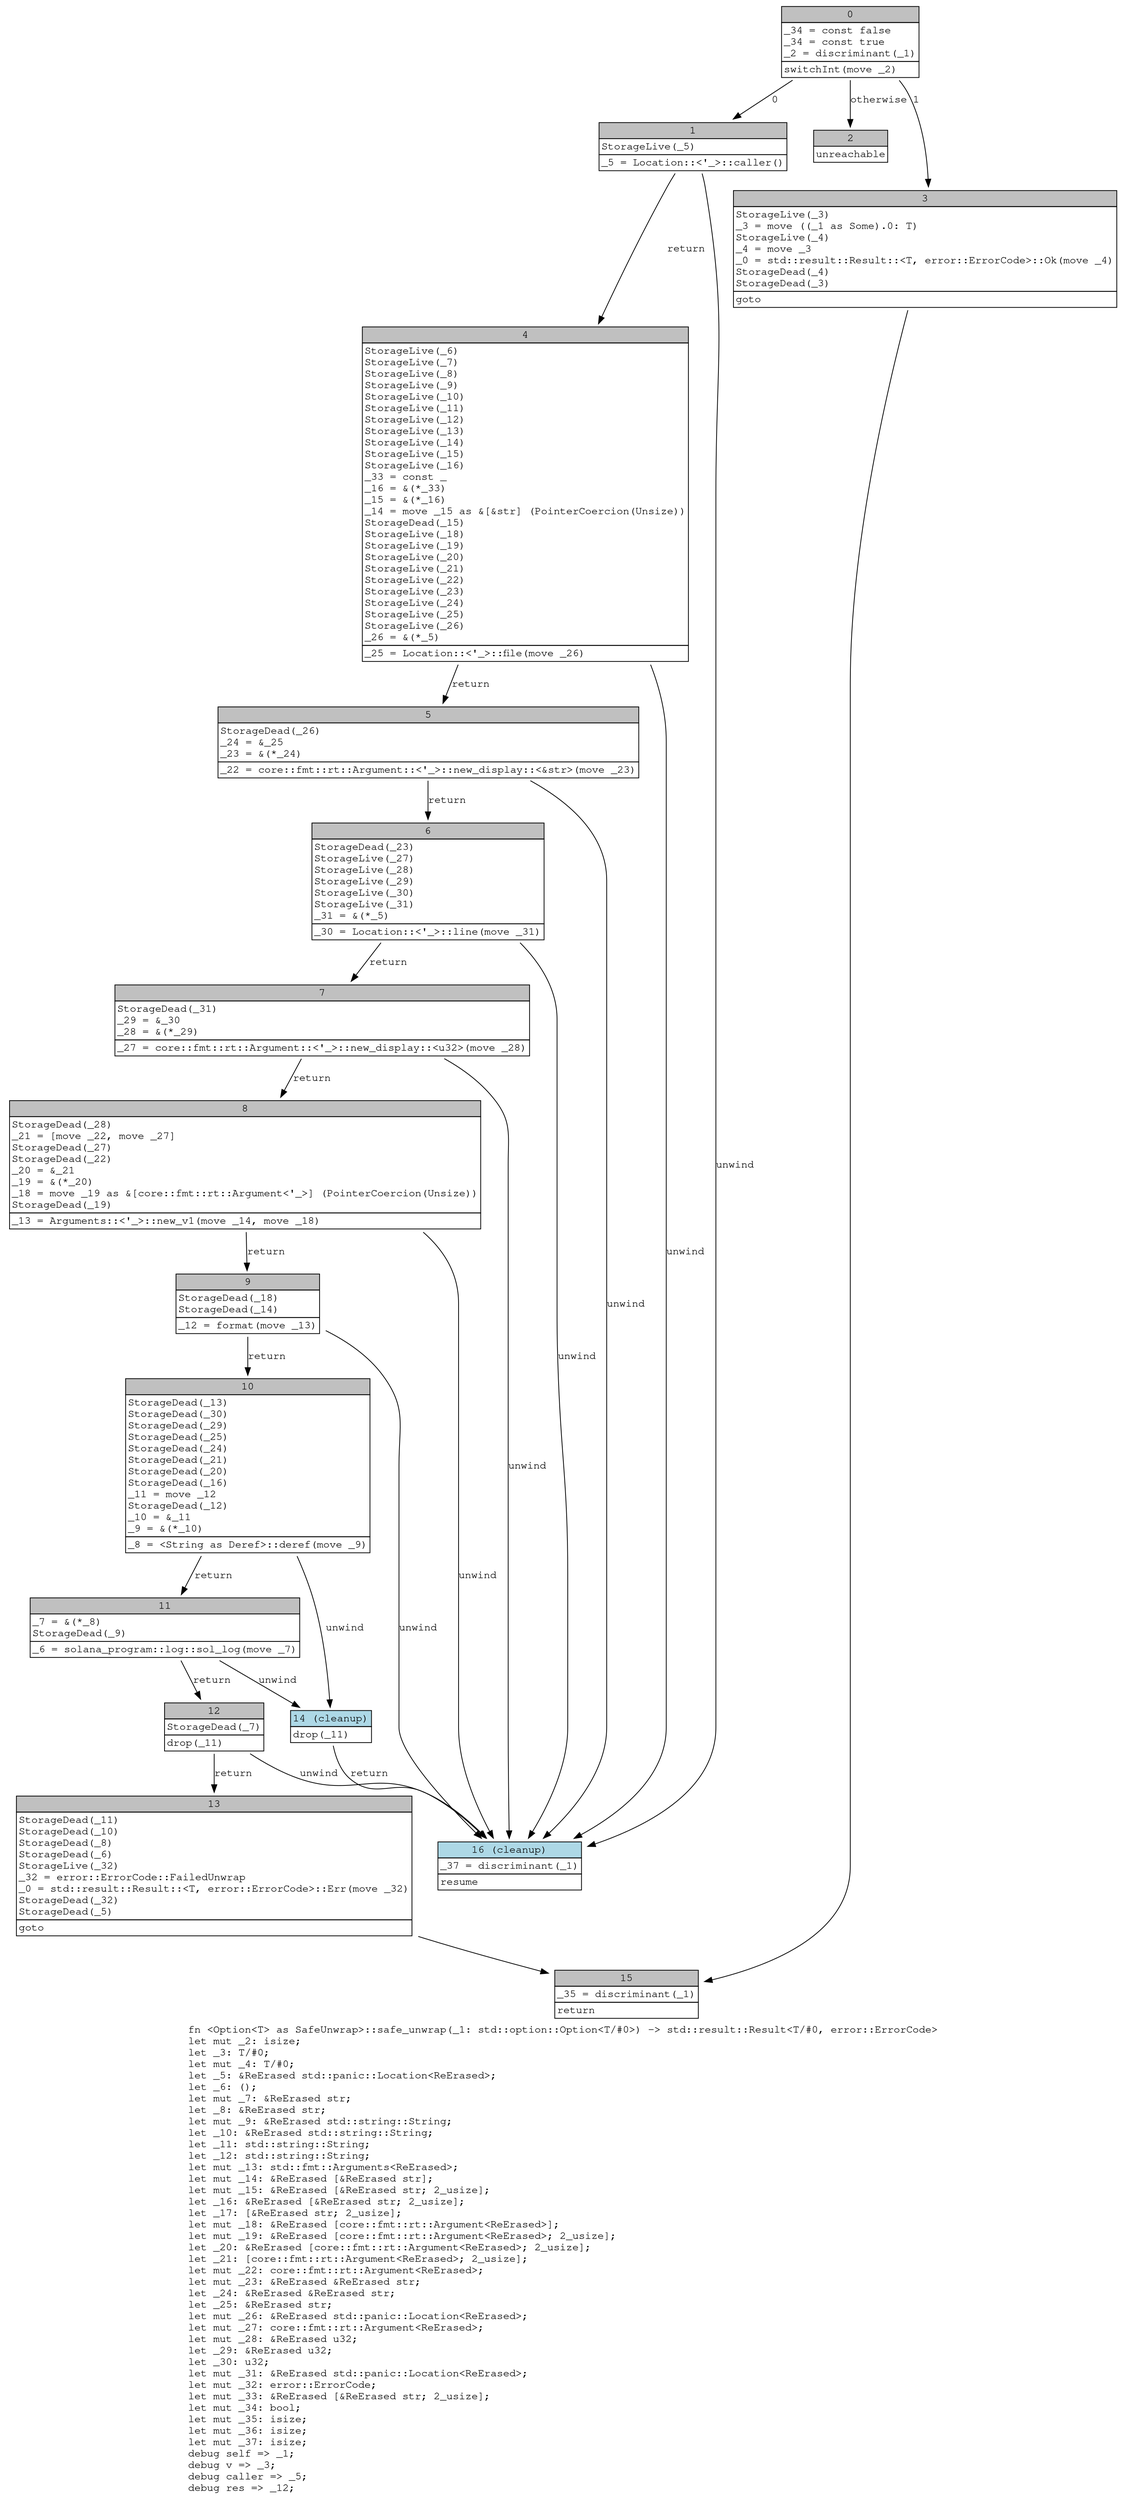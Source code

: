 digraph Mir_0_2750 {
    graph [fontname="Courier, monospace"];
    node [fontname="Courier, monospace"];
    edge [fontname="Courier, monospace"];
    label=<fn &lt;Option&lt;T&gt; as SafeUnwrap&gt;::safe_unwrap(_1: std::option::Option&lt;T/#0&gt;) -&gt; std::result::Result&lt;T/#0, error::ErrorCode&gt;<br align="left"/>let mut _2: isize;<br align="left"/>let _3: T/#0;<br align="left"/>let mut _4: T/#0;<br align="left"/>let _5: &amp;ReErased std::panic::Location&lt;ReErased&gt;;<br align="left"/>let _6: ();<br align="left"/>let mut _7: &amp;ReErased str;<br align="left"/>let _8: &amp;ReErased str;<br align="left"/>let mut _9: &amp;ReErased std::string::String;<br align="left"/>let _10: &amp;ReErased std::string::String;<br align="left"/>let _11: std::string::String;<br align="left"/>let _12: std::string::String;<br align="left"/>let mut _13: std::fmt::Arguments&lt;ReErased&gt;;<br align="left"/>let mut _14: &amp;ReErased [&amp;ReErased str];<br align="left"/>let mut _15: &amp;ReErased [&amp;ReErased str; 2_usize];<br align="left"/>let _16: &amp;ReErased [&amp;ReErased str; 2_usize];<br align="left"/>let _17: [&amp;ReErased str; 2_usize];<br align="left"/>let mut _18: &amp;ReErased [core::fmt::rt::Argument&lt;ReErased&gt;];<br align="left"/>let mut _19: &amp;ReErased [core::fmt::rt::Argument&lt;ReErased&gt;; 2_usize];<br align="left"/>let _20: &amp;ReErased [core::fmt::rt::Argument&lt;ReErased&gt;; 2_usize];<br align="left"/>let _21: [core::fmt::rt::Argument&lt;ReErased&gt;; 2_usize];<br align="left"/>let mut _22: core::fmt::rt::Argument&lt;ReErased&gt;;<br align="left"/>let mut _23: &amp;ReErased &amp;ReErased str;<br align="left"/>let _24: &amp;ReErased &amp;ReErased str;<br align="left"/>let _25: &amp;ReErased str;<br align="left"/>let mut _26: &amp;ReErased std::panic::Location&lt;ReErased&gt;;<br align="left"/>let mut _27: core::fmt::rt::Argument&lt;ReErased&gt;;<br align="left"/>let mut _28: &amp;ReErased u32;<br align="left"/>let _29: &amp;ReErased u32;<br align="left"/>let _30: u32;<br align="left"/>let mut _31: &amp;ReErased std::panic::Location&lt;ReErased&gt;;<br align="left"/>let mut _32: error::ErrorCode;<br align="left"/>let mut _33: &amp;ReErased [&amp;ReErased str; 2_usize];<br align="left"/>let mut _34: bool;<br align="left"/>let mut _35: isize;<br align="left"/>let mut _36: isize;<br align="left"/>let mut _37: isize;<br align="left"/>debug self =&gt; _1;<br align="left"/>debug v =&gt; _3;<br align="left"/>debug caller =&gt; _5;<br align="left"/>debug res =&gt; _12;<br align="left"/>>;
    bb0__0_2750 [shape="none", label=<<table border="0" cellborder="1" cellspacing="0"><tr><td bgcolor="gray" align="center" colspan="1">0</td></tr><tr><td align="left" balign="left">_34 = const false<br/>_34 = const true<br/>_2 = discriminant(_1)<br/></td></tr><tr><td align="left">switchInt(move _2)</td></tr></table>>];
    bb1__0_2750 [shape="none", label=<<table border="0" cellborder="1" cellspacing="0"><tr><td bgcolor="gray" align="center" colspan="1">1</td></tr><tr><td align="left" balign="left">StorageLive(_5)<br/></td></tr><tr><td align="left">_5 = Location::&lt;'_&gt;::caller()</td></tr></table>>];
    bb2__0_2750 [shape="none", label=<<table border="0" cellborder="1" cellspacing="0"><tr><td bgcolor="gray" align="center" colspan="1">2</td></tr><tr><td align="left">unreachable</td></tr></table>>];
    bb3__0_2750 [shape="none", label=<<table border="0" cellborder="1" cellspacing="0"><tr><td bgcolor="gray" align="center" colspan="1">3</td></tr><tr><td align="left" balign="left">StorageLive(_3)<br/>_3 = move ((_1 as Some).0: T)<br/>StorageLive(_4)<br/>_4 = move _3<br/>_0 = std::result::Result::&lt;T, error::ErrorCode&gt;::Ok(move _4)<br/>StorageDead(_4)<br/>StorageDead(_3)<br/></td></tr><tr><td align="left">goto</td></tr></table>>];
    bb4__0_2750 [shape="none", label=<<table border="0" cellborder="1" cellspacing="0"><tr><td bgcolor="gray" align="center" colspan="1">4</td></tr><tr><td align="left" balign="left">StorageLive(_6)<br/>StorageLive(_7)<br/>StorageLive(_8)<br/>StorageLive(_9)<br/>StorageLive(_10)<br/>StorageLive(_11)<br/>StorageLive(_12)<br/>StorageLive(_13)<br/>StorageLive(_14)<br/>StorageLive(_15)<br/>StorageLive(_16)<br/>_33 = const _<br/>_16 = &amp;(*_33)<br/>_15 = &amp;(*_16)<br/>_14 = move _15 as &amp;[&amp;str] (PointerCoercion(Unsize))<br/>StorageDead(_15)<br/>StorageLive(_18)<br/>StorageLive(_19)<br/>StorageLive(_20)<br/>StorageLive(_21)<br/>StorageLive(_22)<br/>StorageLive(_23)<br/>StorageLive(_24)<br/>StorageLive(_25)<br/>StorageLive(_26)<br/>_26 = &amp;(*_5)<br/></td></tr><tr><td align="left">_25 = Location::&lt;'_&gt;::file(move _26)</td></tr></table>>];
    bb5__0_2750 [shape="none", label=<<table border="0" cellborder="1" cellspacing="0"><tr><td bgcolor="gray" align="center" colspan="1">5</td></tr><tr><td align="left" balign="left">StorageDead(_26)<br/>_24 = &amp;_25<br/>_23 = &amp;(*_24)<br/></td></tr><tr><td align="left">_22 = core::fmt::rt::Argument::&lt;'_&gt;::new_display::&lt;&amp;str&gt;(move _23)</td></tr></table>>];
    bb6__0_2750 [shape="none", label=<<table border="0" cellborder="1" cellspacing="0"><tr><td bgcolor="gray" align="center" colspan="1">6</td></tr><tr><td align="left" balign="left">StorageDead(_23)<br/>StorageLive(_27)<br/>StorageLive(_28)<br/>StorageLive(_29)<br/>StorageLive(_30)<br/>StorageLive(_31)<br/>_31 = &amp;(*_5)<br/></td></tr><tr><td align="left">_30 = Location::&lt;'_&gt;::line(move _31)</td></tr></table>>];
    bb7__0_2750 [shape="none", label=<<table border="0" cellborder="1" cellspacing="0"><tr><td bgcolor="gray" align="center" colspan="1">7</td></tr><tr><td align="left" balign="left">StorageDead(_31)<br/>_29 = &amp;_30<br/>_28 = &amp;(*_29)<br/></td></tr><tr><td align="left">_27 = core::fmt::rt::Argument::&lt;'_&gt;::new_display::&lt;u32&gt;(move _28)</td></tr></table>>];
    bb8__0_2750 [shape="none", label=<<table border="0" cellborder="1" cellspacing="0"><tr><td bgcolor="gray" align="center" colspan="1">8</td></tr><tr><td align="left" balign="left">StorageDead(_28)<br/>_21 = [move _22, move _27]<br/>StorageDead(_27)<br/>StorageDead(_22)<br/>_20 = &amp;_21<br/>_19 = &amp;(*_20)<br/>_18 = move _19 as &amp;[core::fmt::rt::Argument&lt;'_&gt;] (PointerCoercion(Unsize))<br/>StorageDead(_19)<br/></td></tr><tr><td align="left">_13 = Arguments::&lt;'_&gt;::new_v1(move _14, move _18)</td></tr></table>>];
    bb9__0_2750 [shape="none", label=<<table border="0" cellborder="1" cellspacing="0"><tr><td bgcolor="gray" align="center" colspan="1">9</td></tr><tr><td align="left" balign="left">StorageDead(_18)<br/>StorageDead(_14)<br/></td></tr><tr><td align="left">_12 = format(move _13)</td></tr></table>>];
    bb10__0_2750 [shape="none", label=<<table border="0" cellborder="1" cellspacing="0"><tr><td bgcolor="gray" align="center" colspan="1">10</td></tr><tr><td align="left" balign="left">StorageDead(_13)<br/>StorageDead(_30)<br/>StorageDead(_29)<br/>StorageDead(_25)<br/>StorageDead(_24)<br/>StorageDead(_21)<br/>StorageDead(_20)<br/>StorageDead(_16)<br/>_11 = move _12<br/>StorageDead(_12)<br/>_10 = &amp;_11<br/>_9 = &amp;(*_10)<br/></td></tr><tr><td align="left">_8 = &lt;String as Deref&gt;::deref(move _9)</td></tr></table>>];
    bb11__0_2750 [shape="none", label=<<table border="0" cellborder="1" cellspacing="0"><tr><td bgcolor="gray" align="center" colspan="1">11</td></tr><tr><td align="left" balign="left">_7 = &amp;(*_8)<br/>StorageDead(_9)<br/></td></tr><tr><td align="left">_6 = solana_program::log::sol_log(move _7)</td></tr></table>>];
    bb12__0_2750 [shape="none", label=<<table border="0" cellborder="1" cellspacing="0"><tr><td bgcolor="gray" align="center" colspan="1">12</td></tr><tr><td align="left" balign="left">StorageDead(_7)<br/></td></tr><tr><td align="left">drop(_11)</td></tr></table>>];
    bb13__0_2750 [shape="none", label=<<table border="0" cellborder="1" cellspacing="0"><tr><td bgcolor="gray" align="center" colspan="1">13</td></tr><tr><td align="left" balign="left">StorageDead(_11)<br/>StorageDead(_10)<br/>StorageDead(_8)<br/>StorageDead(_6)<br/>StorageLive(_32)<br/>_32 = error::ErrorCode::FailedUnwrap<br/>_0 = std::result::Result::&lt;T, error::ErrorCode&gt;::Err(move _32)<br/>StorageDead(_32)<br/>StorageDead(_5)<br/></td></tr><tr><td align="left">goto</td></tr></table>>];
    bb14__0_2750 [shape="none", label=<<table border="0" cellborder="1" cellspacing="0"><tr><td bgcolor="lightblue" align="center" colspan="1">14 (cleanup)</td></tr><tr><td align="left">drop(_11)</td></tr></table>>];
    bb15__0_2750 [shape="none", label=<<table border="0" cellborder="1" cellspacing="0"><tr><td bgcolor="gray" align="center" colspan="1">15</td></tr><tr><td align="left" balign="left">_35 = discriminant(_1)<br/></td></tr><tr><td align="left">return</td></tr></table>>];
    bb16__0_2750 [shape="none", label=<<table border="0" cellborder="1" cellspacing="0"><tr><td bgcolor="lightblue" align="center" colspan="1">16 (cleanup)</td></tr><tr><td align="left" balign="left">_37 = discriminant(_1)<br/></td></tr><tr><td align="left">resume</td></tr></table>>];
    bb0__0_2750 -> bb1__0_2750 [label="0"];
    bb0__0_2750 -> bb3__0_2750 [label="1"];
    bb0__0_2750 -> bb2__0_2750 [label="otherwise"];
    bb1__0_2750 -> bb4__0_2750 [label="return"];
    bb1__0_2750 -> bb16__0_2750 [label="unwind"];
    bb3__0_2750 -> bb15__0_2750 [label=""];
    bb4__0_2750 -> bb5__0_2750 [label="return"];
    bb4__0_2750 -> bb16__0_2750 [label="unwind"];
    bb5__0_2750 -> bb6__0_2750 [label="return"];
    bb5__0_2750 -> bb16__0_2750 [label="unwind"];
    bb6__0_2750 -> bb7__0_2750 [label="return"];
    bb6__0_2750 -> bb16__0_2750 [label="unwind"];
    bb7__0_2750 -> bb8__0_2750 [label="return"];
    bb7__0_2750 -> bb16__0_2750 [label="unwind"];
    bb8__0_2750 -> bb9__0_2750 [label="return"];
    bb8__0_2750 -> bb16__0_2750 [label="unwind"];
    bb9__0_2750 -> bb10__0_2750 [label="return"];
    bb9__0_2750 -> bb16__0_2750 [label="unwind"];
    bb10__0_2750 -> bb11__0_2750 [label="return"];
    bb10__0_2750 -> bb14__0_2750 [label="unwind"];
    bb11__0_2750 -> bb12__0_2750 [label="return"];
    bb11__0_2750 -> bb14__0_2750 [label="unwind"];
    bb12__0_2750 -> bb13__0_2750 [label="return"];
    bb12__0_2750 -> bb16__0_2750 [label="unwind"];
    bb13__0_2750 -> bb15__0_2750 [label=""];
    bb14__0_2750 -> bb16__0_2750 [label="return"];
}
